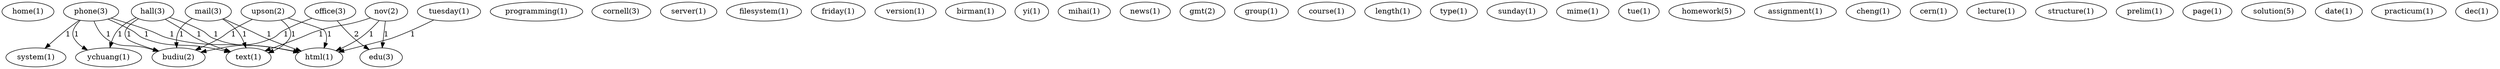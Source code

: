 digraph G {
  home [ label="home(1)" ];
  phone [ label="phone(3)" ];
  system [ label="system(1)" ];
  ychuang [ label="ychuang(1)" ];
  budiu [ label="budiu(2)" ];
  text [ label="text(1)" ];
  html [ label="html(1)" ];
  programming [ label="programming(1)" ];
  cornell [ label="cornell(3)" ];
  server [ label="server(1)" ];
  filesystem [ label="filesystem(1)" ];
  friday [ label="friday(1)" ];
  version [ label="version(1)" ];
  birman [ label="birman(1)" ];
  yi [ label="yi(1)" ];
  mihai [ label="mihai(1)" ];
  news [ label="news(1)" ];
  gmt [ label="gmt(2)" ];
  group [ label="group(1)" ];
  hall [ label="hall(3)" ];
  course [ label="course(1)" ];
  length [ label="length(1)" ];
  type [ label="type(1)" ];
  sunday [ label="sunday(1)" ];
  mime [ label="mime(1)" ];
  tue [ label="tue(1)" ];
  homework [ label="homework(5)" ];
  office [ label="office(3)" ];
  edu [ label="edu(3)" ];
  assignment [ label="assignment(1)" ];
  mail [ label="mail(3)" ];
  cheng [ label="cheng(1)" ];
  upson [ label="upson(2)" ];
  cern [ label="cern(1)" ];
  lecture [ label="lecture(1)" ];
  structure [ label="structure(1)" ];
  nov [ label="nov(2)" ];
  prelim [ label="prelim(1)" ];
  page [ label="page(1)" ];
  solution [ label="solution(5)" ];
  date [ label="date(1)" ];
  tuesday [ label="tuesday(1)" ];
  practicum [ label="practicum(1)" ];
  dec [ label="dec(1)" ];
  phone -> system [ label="1" ];
  phone -> ychuang [ label="1" ];
  phone -> budiu [ label="1" ];
  phone -> text [ label="1" ];
  phone -> html [ label="1" ];
  hall -> ychuang [ label="1" ];
  hall -> budiu [ label="1" ];
  hall -> text [ label="1" ];
  hall -> html [ label="1" ];
  office -> budiu [ label="1" ];
  office -> edu [ label="2" ];
  mail -> budiu [ label="1" ];
  mail -> text [ label="1" ];
  mail -> html [ label="1" ];
  upson -> budiu [ label="1" ];
  upson -> text [ label="1" ];
  upson -> html [ label="1" ];
  nov -> text [ label="1" ];
  nov -> html [ label="1" ];
  nov -> edu [ label="1" ];
  tuesday -> html [ label="1" ];
}
